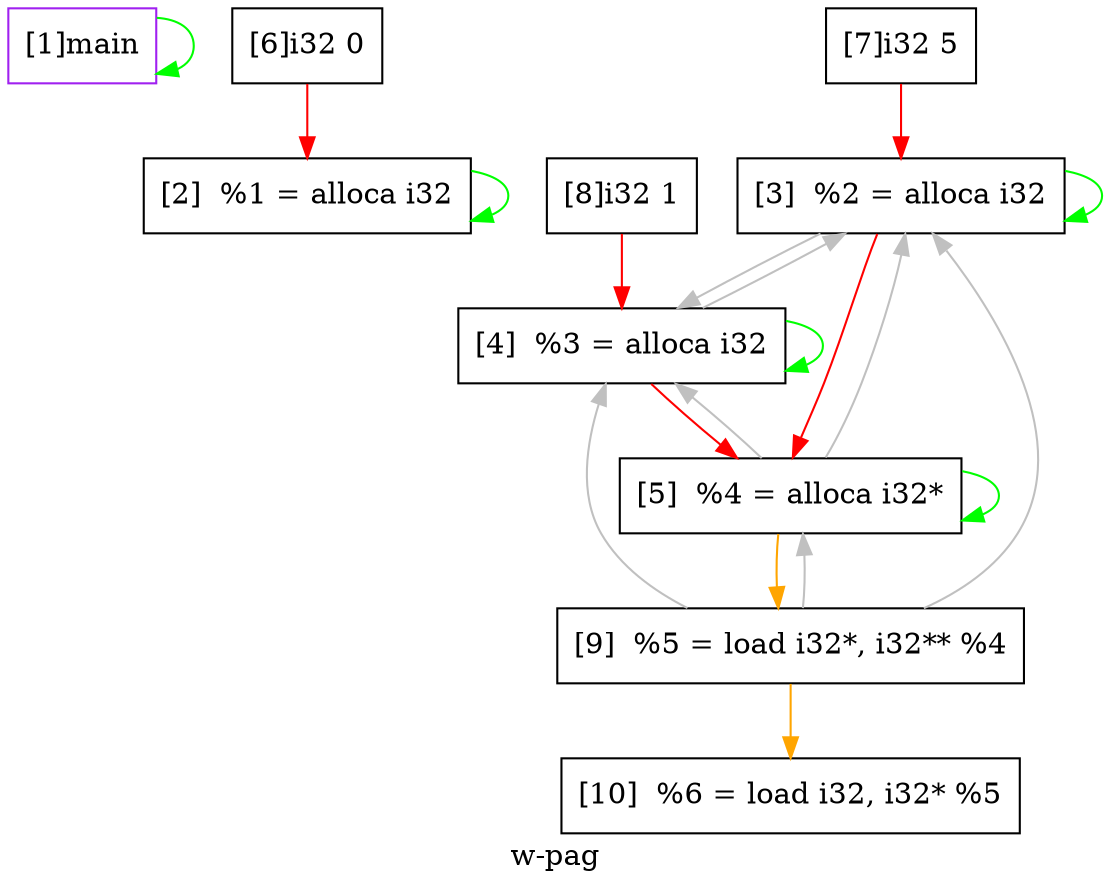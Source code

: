 digraph "w-pag"{
	label="w-pag";


	// Define the nodes
	N1 [shape=rectangle, color=purple,label="[1]main"];
	N2 [shape=rectangle, color=black,label="[2]  %1 = alloca i32"];
	N3 [shape=rectangle, color=black,label="[3]  %2 = alloca i32"];
	N4 [shape=rectangle, color=black,label="[4]  %3 = alloca i32"];
	N5 [shape=rectangle, color=black,label="[5]  %4 = alloca i32*"];
	N6 [shape=rectangle, color=black,label="[6]i32 0"];
	N7 [shape=rectangle, color=black,label="[7]i32 5"];
	N8 [shape=rectangle, color=black,label="[8]i32 1"];
	N9 [shape=rectangle, color=black,label="[9]  %5 = load i32*, i32** %4"];
	N10 [shape=rectangle, color=black,label="[10]  %6 = load i32, i32* %5"];


	// Define the edges
	N1 -> N1[color=green,label=""];
	N2 -> N2[color=green,label=""];
	N3 -> N3[color=green,label=""];
	N3 -> N4[color=grey,label=""];
	N3 -> N5[color=red,label=""];
	N4 -> N3[color=grey,label=""];
	N4 -> N4[color=green,label=""];
	N4 -> N5[color=red,label=""];
	N5 -> N3[color=grey,label=""];
	N5 -> N4[color=grey,label=""];
	N5 -> N5[color=green,label=""];
	N5 -> N9[color=orange,label=""];
	N6 -> N2[color=red,label=""];
	N7 -> N3[color=red,label=""];
	N8 -> N4[color=red,label=""];
	N9 -> N3[color=grey,label=""];
	N9 -> N4[color=grey,label=""];
	N9 -> N5[color=grey,label=""];
	N9 -> N10[color=orange,label=""];
}
